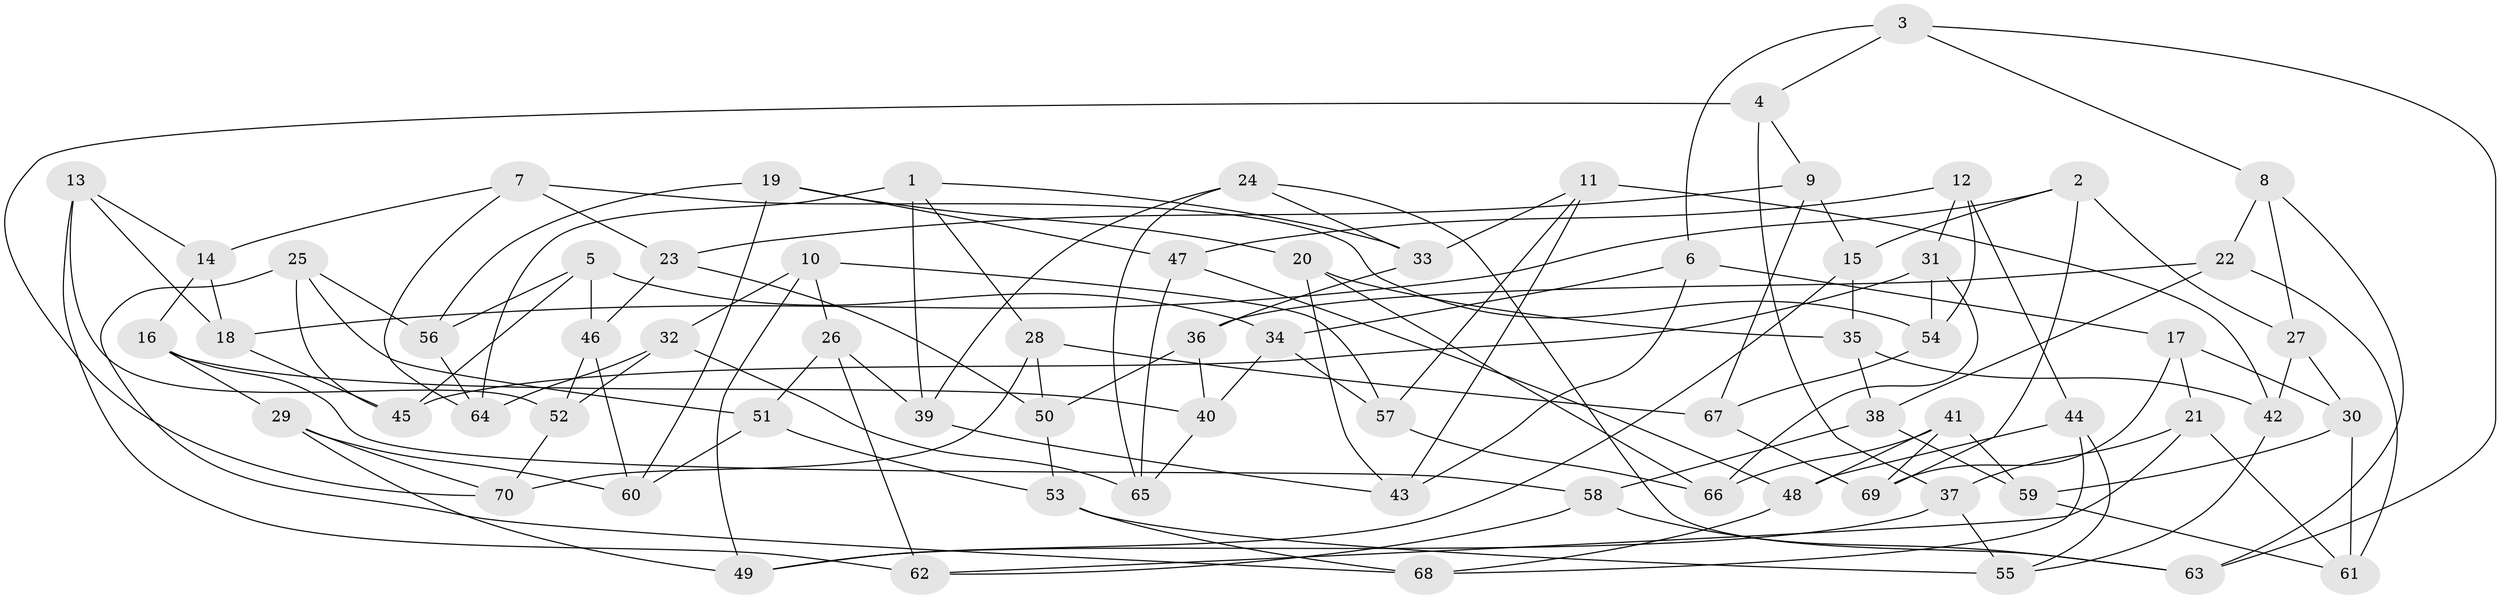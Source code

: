 // Generated by graph-tools (version 1.1) at 2025/59/03/09/25 04:59:24]
// undirected, 70 vertices, 140 edges
graph export_dot {
graph [start="1"]
  node [color=gray90,style=filled];
  1;
  2;
  3;
  4;
  5;
  6;
  7;
  8;
  9;
  10;
  11;
  12;
  13;
  14;
  15;
  16;
  17;
  18;
  19;
  20;
  21;
  22;
  23;
  24;
  25;
  26;
  27;
  28;
  29;
  30;
  31;
  32;
  33;
  34;
  35;
  36;
  37;
  38;
  39;
  40;
  41;
  42;
  43;
  44;
  45;
  46;
  47;
  48;
  49;
  50;
  51;
  52;
  53;
  54;
  55;
  56;
  57;
  58;
  59;
  60;
  61;
  62;
  63;
  64;
  65;
  66;
  67;
  68;
  69;
  70;
  1 -- 28;
  1 -- 39;
  1 -- 64;
  1 -- 33;
  2 -- 27;
  2 -- 15;
  2 -- 18;
  2 -- 69;
  3 -- 4;
  3 -- 6;
  3 -- 8;
  3 -- 63;
  4 -- 9;
  4 -- 37;
  4 -- 70;
  5 -- 56;
  5 -- 45;
  5 -- 34;
  5 -- 46;
  6 -- 34;
  6 -- 17;
  6 -- 43;
  7 -- 64;
  7 -- 23;
  7 -- 54;
  7 -- 14;
  8 -- 27;
  8 -- 63;
  8 -- 22;
  9 -- 67;
  9 -- 23;
  9 -- 15;
  10 -- 32;
  10 -- 49;
  10 -- 26;
  10 -- 57;
  11 -- 33;
  11 -- 42;
  11 -- 57;
  11 -- 43;
  12 -- 54;
  12 -- 31;
  12 -- 47;
  12 -- 44;
  13 -- 18;
  13 -- 14;
  13 -- 52;
  13 -- 62;
  14 -- 18;
  14 -- 16;
  15 -- 49;
  15 -- 35;
  16 -- 58;
  16 -- 40;
  16 -- 29;
  17 -- 69;
  17 -- 21;
  17 -- 30;
  18 -- 45;
  19 -- 60;
  19 -- 47;
  19 -- 56;
  19 -- 20;
  20 -- 66;
  20 -- 35;
  20 -- 43;
  21 -- 37;
  21 -- 61;
  21 -- 62;
  22 -- 36;
  22 -- 61;
  22 -- 38;
  23 -- 50;
  23 -- 46;
  24 -- 33;
  24 -- 63;
  24 -- 65;
  24 -- 39;
  25 -- 56;
  25 -- 51;
  25 -- 45;
  25 -- 68;
  26 -- 62;
  26 -- 51;
  26 -- 39;
  27 -- 42;
  27 -- 30;
  28 -- 50;
  28 -- 67;
  28 -- 70;
  29 -- 60;
  29 -- 70;
  29 -- 49;
  30 -- 59;
  30 -- 61;
  31 -- 45;
  31 -- 54;
  31 -- 66;
  32 -- 52;
  32 -- 65;
  32 -- 64;
  33 -- 36;
  34 -- 40;
  34 -- 57;
  35 -- 42;
  35 -- 38;
  36 -- 40;
  36 -- 50;
  37 -- 49;
  37 -- 55;
  38 -- 59;
  38 -- 58;
  39 -- 43;
  40 -- 65;
  41 -- 69;
  41 -- 59;
  41 -- 48;
  41 -- 66;
  42 -- 55;
  44 -- 68;
  44 -- 48;
  44 -- 55;
  46 -- 60;
  46 -- 52;
  47 -- 65;
  47 -- 48;
  48 -- 68;
  50 -- 53;
  51 -- 60;
  51 -- 53;
  52 -- 70;
  53 -- 55;
  53 -- 68;
  54 -- 67;
  56 -- 64;
  57 -- 66;
  58 -- 62;
  58 -- 63;
  59 -- 61;
  67 -- 69;
}
